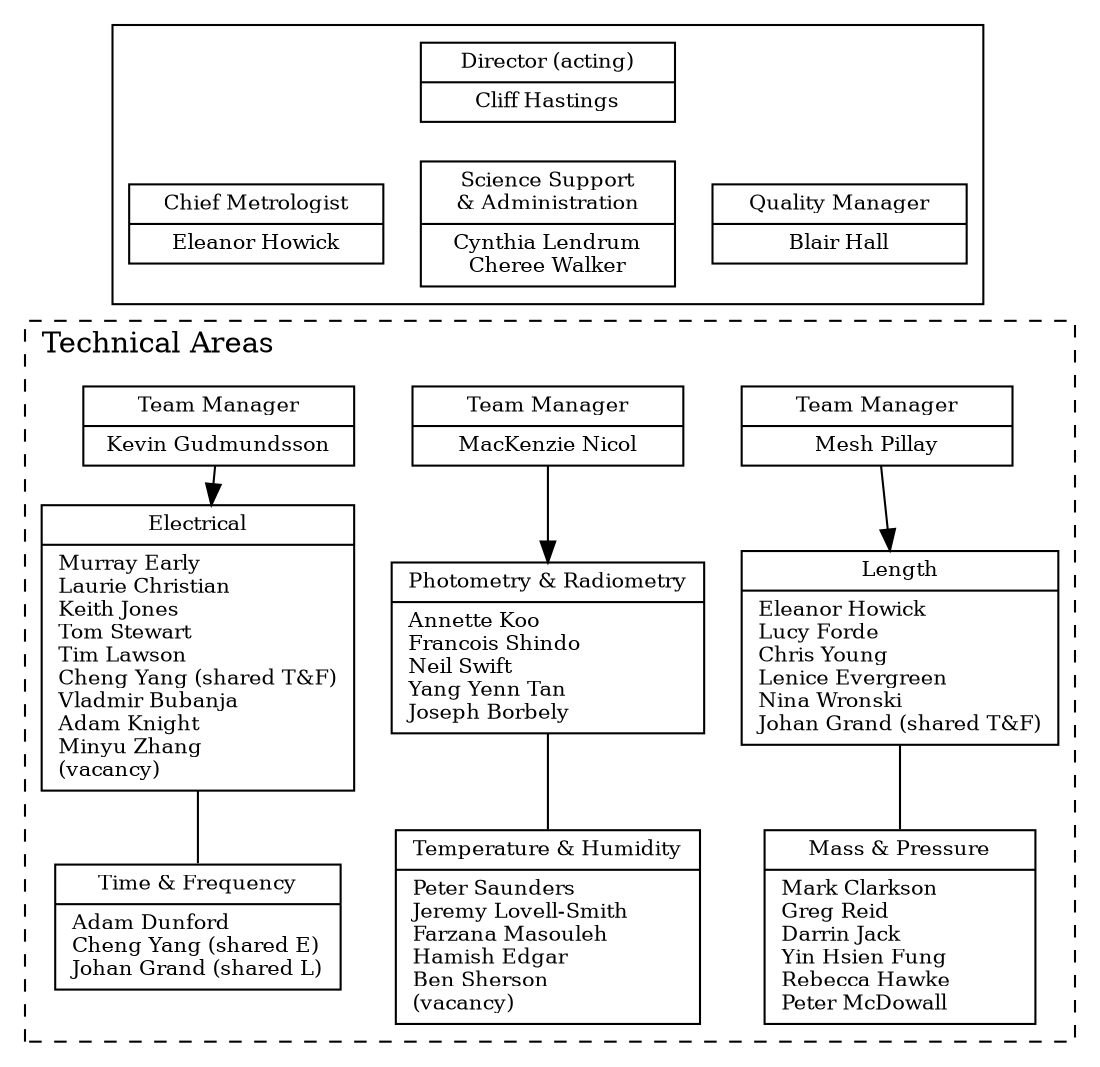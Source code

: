 /*
To create an image for "file.gv":

    > dot -Tpng MSL_org_full.gv -o MSL_org_full.png
    
    or 
    
    > dot -Tpdf MSL_org_full.gv -o MSL_org_full.pdf
    
*/
digraph {
    font=Times;
    subgraph cluster_box {
    
        node [  
                fontsize = 10,
                shape=record, 
                fixedsize=shape     /* Don't want different widths */
                width=1.7           /* inches */ 
        ];
//        style=invis;
        labeljust="l";
        ranksep = 0.7;              /* minimum vertical distance */
        nodesep = "0.1 equally"     /* minimum horizontal distance */
//        label="Administration"; 
            
        // Top row
        B1 [style=invis];
        D [label="{Director (acting)|Cliff Hastings}"];
        B2 [style=invis]; 
        
        {rank=same; B2, D, B1 ; }
        
        // Second row
        QM [label="{Quality Manager|Blair Hall}" ];   
        SSC[label="{Science Support\n& Administration|Cynthia Lendrum\nCheree Walker}" ];    
        CM [label="{Chief Metrologist|Eleanor Howick}" ];
        
        {rank=same; QM, SSC, CM; }

        // Third row
//        MQC [style=invis];
//            label="{Quality Council |" 
//            +   "Annette Koo\l"
//            +   "Tom Stewart\l"
//            +   "Yin Hsien Fung\l"
//            +   "}" 
//        ];

//        B3[ style=invis];
        
//        CM_signatories [ style=invis];
//            label="{Chief Metrologist\nSignatories|" 
//            +   "Blair Hall\l"
//            +   "Jeremy Lovell-Smith\l"
//            +   "Tim Lawson\l"
//            +   "Chris Young\l"
//            +   "}" 
//        ];
        
//        {rank=same; MQC, B3, CM_signatories; }

        B2 -> CM  [style=invis];
        D -> SSC   [style=invis];  
        B1 -> QM [style=invis];
//        B2 -> CM -> CM_signatories [style=invis];
//        D -> SSC -> B3  [style=invis];  
//        B1 -> QM -> MQC  [style=invis];
    }
    
    subgraph cluster_3 { 
        fontsize = 14;
        style="dashed";
        labelstyle=bold;
        labeljust="l";
        label="Technical Areas"; 
        
        node [
            fontsize = 10
            shape = "record"
            fixedsize=shape     /* Don't want different widths */
            width=1.8           /* inches */
        ]; 

        TeamLengthMass[ 
            label="{Team Manager|"
            +   "Mesh Pillay\n"
            +   "}" 
        ];

//        TeamTemperatureLight[ style=invis];
        
        TeamTemperatureLight[ 
            label="{Team Manager|" 
            +   "MacKenzie Nicol\n"
            +   "}" 
        ]; 

        TeamElectricalTime[ 
            label="{Team Manager|"
            +   "Kevin Gudmundsson\n" // "Cliff Hastings\n"
            +   "}" 
        ];
        
        {rank=same; TeamLengthMass, TeamTemperatureLight, TeamElectricalTime; }

        S_length [label = "{ Length| " 
        +   "Eleanor Howick\l"
        +   "Lucy Forde\l"
        +   "Chris Young\l"
        +   "Lenice Evergreen\l"
        +   "Nina Wronski\l"
        +	"Johan Grand (shared T&F)\l"
        +   "}"
        ];
        
        S_mass_pressure [label = "{ Mass & Pressure| "
        +	"Mark Clarkson\l"
        +	"Greg Reid\l"
        +	"Darrin Jack\l"
        +	"Yin Hsien Fung\l"
        +	"Rebecca Hawke\l" // Sutton-Hawke
        +	"Peter McDowall\l"
        +   "}"
        ];

        S_electrical [label = "{ Electrical| "
        +   "Murray Early\l"
        +	"Laurie Christian\l"
        +	"Keith Jones\l"
        +	"Tom Stewart\l"
        +	"Tim Lawson\l"
        +	"Cheng Yang (shared T&F)\l"
        +	"Vladmir Bubanja\l" 
        +	"Adam Knight\l" 
        +	"Minyu Zhang\l"
        +   "(vacancy)\l"
        +   "}"
        ];

        S_photometry_radiometry [label = "{Photometry & Radiometry| "
        +   "Annette Koo\l"
        +	"Francois Shindo\l"
        +	"Neil Swift\l"
        +	"Yang Yenn Tan\l"
        +	"Joseph Borbely\l"
        +   "}"
        ];
        
//        S_chemistry [label = "{ Chemistry| Laly Samuel\l |"
//        +	"(vacancy)\l"
//        +   "}"
//        ];
        
        S_temperature_humidity [label = "{Temperature & Humidity|  "
        +   "Peter Saunders\l"
        +	"Jeremy Lovell-Smith\l"
        + 	"Farzana Masouleh\l"
        +	"Hamish Edgar\l"
        +	"Ben Sherson\l"
        +   "(vacancy)\l"
        +   "}"
        ];

        S_time_frequency [label = "{Time & Frequency|"
        +	"Adam Dunford\l"
        +	"Cheng Yang (shared E)\l"
        +	"Johan Grand (shared L)\l"
        +   "}"
        ];
        
//        S_rf [label = "{Radio Frequency|"
//        +	"Blair Hall\l"
//        +   "}"
//        ];
                
//        B4 [style=invis];

//        B5 [style=invis];

//        {rank=same; S_mass_pressure, S_rf; }
        
    } 
    CM -> TeamElectricalTime [style=invis];
    SSC -> TeamTemperatureLight [style=invis];
    QM -> TeamLengthMass  [style=invis];
    TeamElectricalTime -> S_electrical ; 
    S_electrical -> S_time_frequency [arrowsize=0] ; 
//    S_electrical -> S_time_frequency ->  S_temperature_humidity; 
//    TeamTemperatureLight
    TeamTemperatureLight -> S_photometry_radiometry ;
    S_photometry_radiometry ->  S_temperature_humidity[arrowsize=0] ;
    TeamLengthMass -> S_length ;
    S_length  ->  S_mass_pressure [arrowsize=0] ;
//    S_length  ->  S_mass_pressure -> S_photometry_radiometry[arrowsize=0] ;
}
